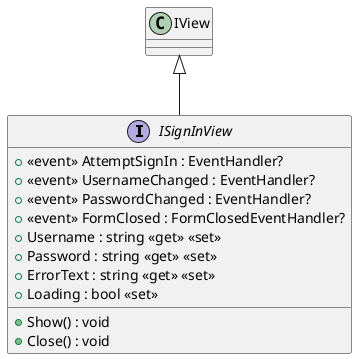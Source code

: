 @startuml
interface ISignInView {
    +  <<event>> AttemptSignIn : EventHandler? 
    +  <<event>> UsernameChanged : EventHandler? 
    +  <<event>> PasswordChanged : EventHandler? 
    +  <<event>> FormClosed : FormClosedEventHandler? 
    + Username : string <<get>> <<set>>
    + Password : string <<get>> <<set>>
    + ErrorText : string <<get>> <<set>>
    + Loading : bool <<set>>
    + Show() : void
    + Close() : void
}
IView <|-- ISignInView
@enduml
